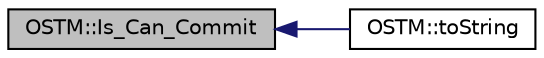 digraph "OSTM::Is_Can_Commit"
{
  edge [fontname="Helvetica",fontsize="10",labelfontname="Helvetica",labelfontsize="10"];
  node [fontname="Helvetica",fontsize="10",shape=record];
  rankdir="LR";
  Node1 [label="OSTM::Is_Can_Commit",height=0.2,width=0.4,color="black", fillcolor="grey75", style="filled", fontcolor="black"];
  Node1 -> Node2 [dir="back",color="midnightblue",fontsize="10",style="solid"];
  Node2 [label="OSTM::toString",height=0.2,width=0.4,color="black", fillcolor="white", style="filled",URL="$class_o_s_t_m.html#a513396a115f2987fd07c203309ae8a59",tooltip="OSTM required virtual method for display object. "];
}
